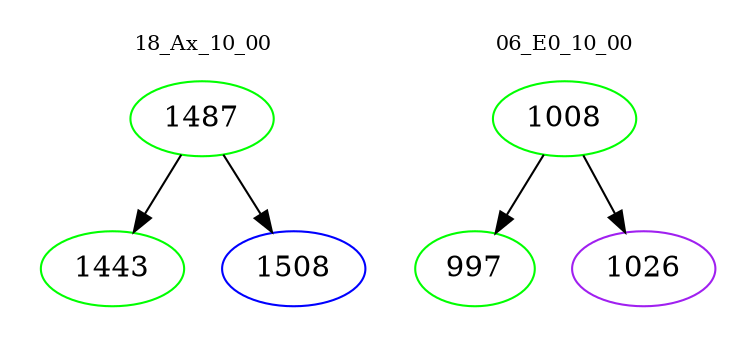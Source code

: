 digraph{
subgraph cluster_0 {
color = white
label = "18_Ax_10_00";
fontsize=10;
T0_1487 [label="1487", color="green"]
T0_1487 -> T0_1443 [color="black"]
T0_1443 [label="1443", color="green"]
T0_1487 -> T0_1508 [color="black"]
T0_1508 [label="1508", color="blue"]
}
subgraph cluster_1 {
color = white
label = "06_E0_10_00";
fontsize=10;
T1_1008 [label="1008", color="green"]
T1_1008 -> T1_997 [color="black"]
T1_997 [label="997", color="green"]
T1_1008 -> T1_1026 [color="black"]
T1_1026 [label="1026", color="purple"]
}
}
